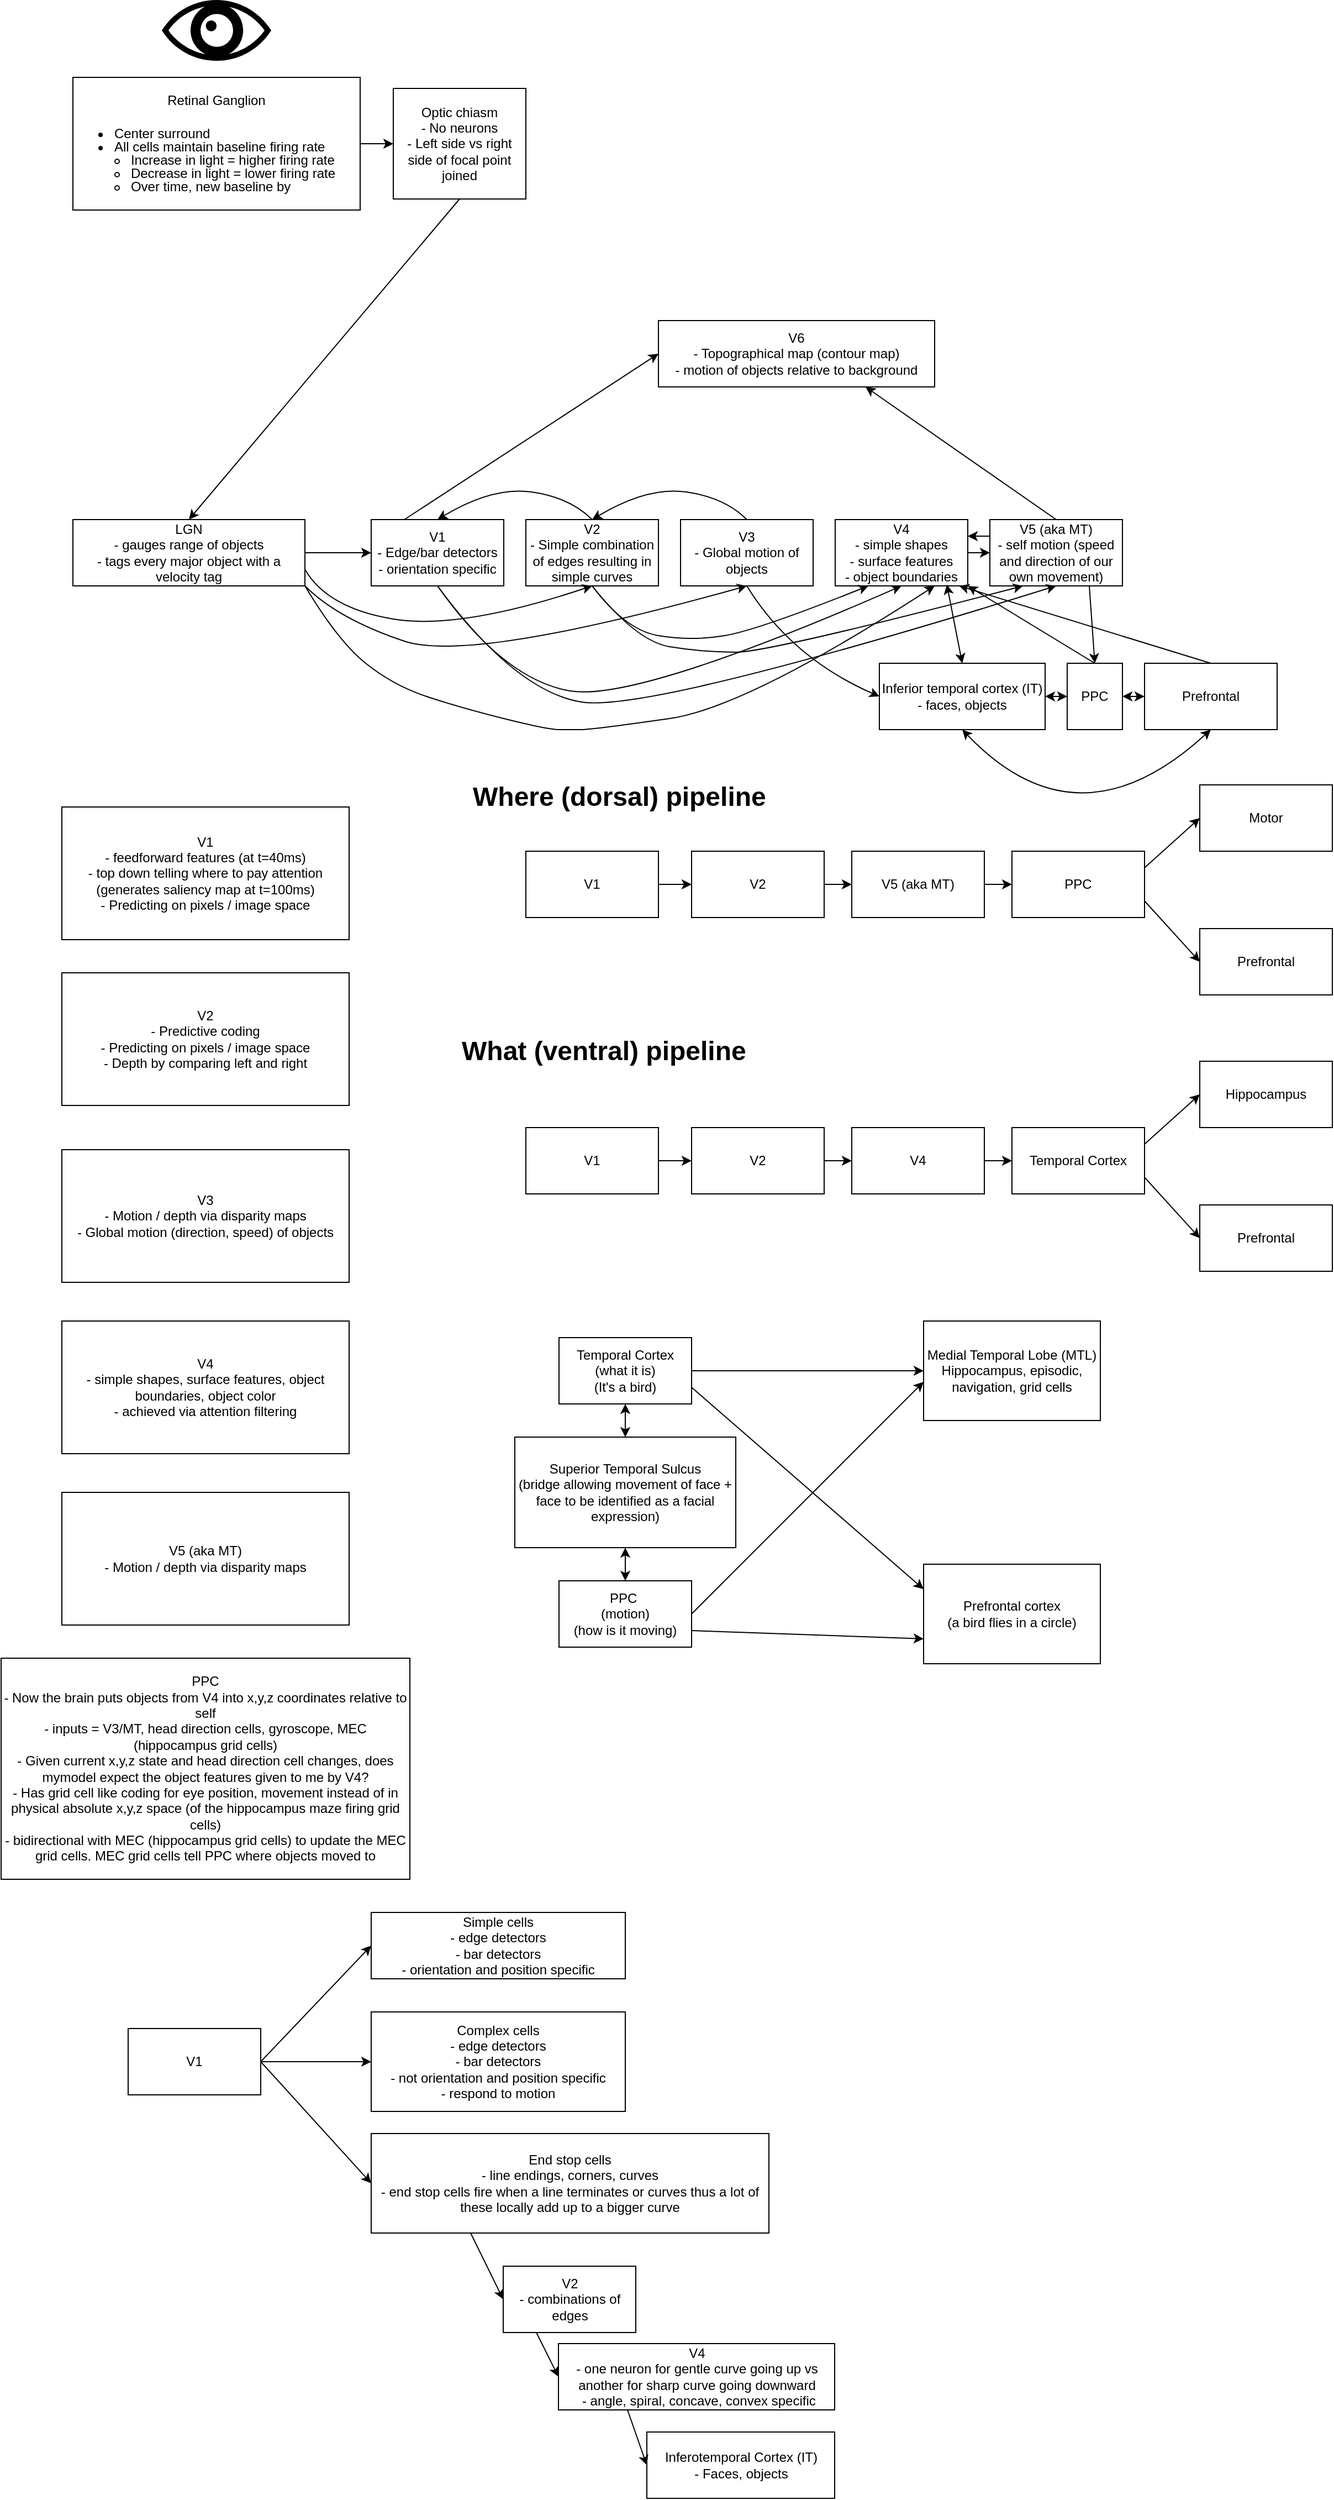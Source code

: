 <mxfile version="26.2.14">
  <diagram name="Page-1" id="L4ATmHOxBW7hnk37qFYO">
    <mxGraphModel dx="1724" dy="1750" grid="1" gridSize="10" guides="1" tooltips="1" connect="1" arrows="1" fold="1" page="0" pageScale="1" pageWidth="850" pageHeight="1100" math="0" shadow="0">
      <root>
        <mxCell id="0" />
        <mxCell id="1" parent="0" />
        <mxCell id="7BeZ9nyPgXJLnocpsz5R-1" value="" style="shape=mxgraph.signs.healthcare.eye;html=1;pointerEvents=1;fillColor=#000000;strokeColor=none;verticalLabelPosition=bottom;verticalAlign=top;align=center;" parent="1" vertex="1">
          <mxGeometry x="-249.5" y="-250" width="99" height="55" as="geometry" />
        </mxCell>
        <mxCell id="7BeZ9nyPgXJLnocpsz5R-4" value="Retinal Ganglion&lt;div&gt;&lt;br&gt;&lt;/div&gt;&lt;div&gt;&lt;ul style=&quot;text-align: left; padding-left: 15px; margin-top: 2px; margin-bottom: 2px;&quot;&gt;&lt;li style=&quot;line-height: 12px;&quot;&gt;Center surround&lt;/li&gt;&lt;li style=&quot;line-height: 12px;&quot;&gt;All cells maintain baseline firing rate&lt;/li&gt;&lt;ul style=&quot;padding-left: 15px;&quot;&gt;&lt;li style=&quot;line-height: 12px;&quot;&gt;Increase in light = higher firing rate&lt;/li&gt;&lt;li style=&quot;line-height: 12px;&quot;&gt;Decrease in light = lower firing rate&lt;/li&gt;&lt;li style=&quot;line-height: 12px;&quot;&gt;Over time, new baseline by&amp;nbsp;&amp;nbsp;&lt;/li&gt;&lt;/ul&gt;&lt;/ul&gt;&lt;/div&gt;" style="rounded=0;whiteSpace=wrap;html=1;" parent="1" vertex="1">
          <mxGeometry x="-330" y="-180" width="260" height="120" as="geometry" />
        </mxCell>
        <mxCell id="7BeZ9nyPgXJLnocpsz5R-5" value="V1" style="rounded=0;whiteSpace=wrap;html=1;" parent="1" vertex="1">
          <mxGeometry x="80" y="520" width="120" height="60" as="geometry" />
        </mxCell>
        <mxCell id="7BeZ9nyPgXJLnocpsz5R-6" value="V2" style="rounded=0;whiteSpace=wrap;html=1;" parent="1" vertex="1">
          <mxGeometry x="230" y="520" width="120" height="60" as="geometry" />
        </mxCell>
        <mxCell id="7BeZ9nyPgXJLnocpsz5R-7" value="" style="endArrow=classic;html=1;rounded=0;exitX=1;exitY=0.5;exitDx=0;exitDy=0;entryX=0;entryY=0.5;entryDx=0;entryDy=0;" parent="1" source="7BeZ9nyPgXJLnocpsz5R-5" target="7BeZ9nyPgXJLnocpsz5R-6" edge="1">
          <mxGeometry width="50" height="50" relative="1" as="geometry">
            <mxPoint x="400" y="500" as="sourcePoint" />
            <mxPoint x="450" y="450" as="targetPoint" />
          </mxGeometry>
        </mxCell>
        <mxCell id="7BeZ9nyPgXJLnocpsz5R-8" value="" style="endArrow=classic;html=1;rounded=0;exitX=1;exitY=0.5;exitDx=0;exitDy=0;entryX=0;entryY=0.5;entryDx=0;entryDy=0;" parent="1" source="7BeZ9nyPgXJLnocpsz5R-6" target="7BeZ9nyPgXJLnocpsz5R-9" edge="1">
          <mxGeometry width="50" height="50" relative="1" as="geometry">
            <mxPoint x="210" y="560" as="sourcePoint" />
            <mxPoint x="240" y="560" as="targetPoint" />
          </mxGeometry>
        </mxCell>
        <mxCell id="7BeZ9nyPgXJLnocpsz5R-9" value="V5 (aka MT)" style="rounded=0;whiteSpace=wrap;html=1;" parent="1" vertex="1">
          <mxGeometry x="375" y="520" width="120" height="60" as="geometry" />
        </mxCell>
        <mxCell id="7BeZ9nyPgXJLnocpsz5R-10" value="PPC" style="rounded=0;whiteSpace=wrap;html=1;" parent="1" vertex="1">
          <mxGeometry x="520" y="520" width="120" height="60" as="geometry" />
        </mxCell>
        <mxCell id="7BeZ9nyPgXJLnocpsz5R-11" value="" style="endArrow=classic;html=1;rounded=0;exitX=1;exitY=0.5;exitDx=0;exitDy=0;entryX=0;entryY=0.5;entryDx=0;entryDy=0;" parent="1" source="7BeZ9nyPgXJLnocpsz5R-9" target="7BeZ9nyPgXJLnocpsz5R-10" edge="1">
          <mxGeometry width="50" height="50" relative="1" as="geometry">
            <mxPoint x="360" y="560" as="sourcePoint" />
            <mxPoint x="385" y="560" as="targetPoint" />
          </mxGeometry>
        </mxCell>
        <mxCell id="7BeZ9nyPgXJLnocpsz5R-12" value="Motor" style="rounded=0;whiteSpace=wrap;html=1;" parent="1" vertex="1">
          <mxGeometry x="690" y="460" width="120" height="60" as="geometry" />
        </mxCell>
        <mxCell id="7BeZ9nyPgXJLnocpsz5R-13" value="Prefrontal" style="rounded=0;whiteSpace=wrap;html=1;" parent="1" vertex="1">
          <mxGeometry x="690" y="590" width="120" height="60" as="geometry" />
        </mxCell>
        <mxCell id="7BeZ9nyPgXJLnocpsz5R-14" value="" style="endArrow=classic;html=1;rounded=0;exitX=1;exitY=0.25;exitDx=0;exitDy=0;entryX=0;entryY=0.5;entryDx=0;entryDy=0;" parent="1" source="7BeZ9nyPgXJLnocpsz5R-10" target="7BeZ9nyPgXJLnocpsz5R-12" edge="1">
          <mxGeometry width="50" height="50" relative="1" as="geometry">
            <mxPoint x="600" y="710" as="sourcePoint" />
            <mxPoint x="650" y="660" as="targetPoint" />
          </mxGeometry>
        </mxCell>
        <mxCell id="7BeZ9nyPgXJLnocpsz5R-15" value="" style="endArrow=classic;html=1;rounded=0;exitX=1;exitY=0.75;exitDx=0;exitDy=0;entryX=0;entryY=0.5;entryDx=0;entryDy=0;" parent="1" source="7BeZ9nyPgXJLnocpsz5R-10" target="7BeZ9nyPgXJLnocpsz5R-13" edge="1">
          <mxGeometry width="50" height="50" relative="1" as="geometry">
            <mxPoint x="600" y="710" as="sourcePoint" />
            <mxPoint x="650" y="660" as="targetPoint" />
          </mxGeometry>
        </mxCell>
        <mxCell id="7BeZ9nyPgXJLnocpsz5R-16" value="&lt;h1 style=&quot;margin-top: 0px;&quot;&gt;Where (dorsal) pipeline&lt;/h1&gt;" style="text;html=1;whiteSpace=wrap;overflow=hidden;rounded=0;" parent="1" vertex="1">
          <mxGeometry x="30" y="450" width="290" height="50" as="geometry" />
        </mxCell>
        <mxCell id="7BeZ9nyPgXJLnocpsz5R-17" value="&lt;h1 style=&quot;margin-top: 0px;&quot;&gt;What (ventral) pipeline&lt;/h1&gt;" style="text;html=1;whiteSpace=wrap;overflow=hidden;rounded=0;" parent="1" vertex="1">
          <mxGeometry x="20" y="680" width="290" height="50" as="geometry" />
        </mxCell>
        <mxCell id="7BeZ9nyPgXJLnocpsz5R-18" value="V1" style="rounded=0;whiteSpace=wrap;html=1;" parent="1" vertex="1">
          <mxGeometry x="80" y="770" width="120" height="60" as="geometry" />
        </mxCell>
        <mxCell id="7BeZ9nyPgXJLnocpsz5R-19" value="V2" style="rounded=0;whiteSpace=wrap;html=1;" parent="1" vertex="1">
          <mxGeometry x="230" y="770" width="120" height="60" as="geometry" />
        </mxCell>
        <mxCell id="7BeZ9nyPgXJLnocpsz5R-20" value="" style="endArrow=classic;html=1;rounded=0;exitX=1;exitY=0.5;exitDx=0;exitDy=0;entryX=0;entryY=0.5;entryDx=0;entryDy=0;" parent="1" source="7BeZ9nyPgXJLnocpsz5R-18" target="7BeZ9nyPgXJLnocpsz5R-19" edge="1">
          <mxGeometry width="50" height="50" relative="1" as="geometry">
            <mxPoint x="400" y="750" as="sourcePoint" />
            <mxPoint x="450" y="700" as="targetPoint" />
          </mxGeometry>
        </mxCell>
        <mxCell id="7BeZ9nyPgXJLnocpsz5R-31" value="V4" style="rounded=0;whiteSpace=wrap;html=1;" parent="1" vertex="1">
          <mxGeometry x="375" y="770" width="120" height="60" as="geometry" />
        </mxCell>
        <mxCell id="7BeZ9nyPgXJLnocpsz5R-32" value="Temporal Cortex" style="rounded=0;whiteSpace=wrap;html=1;" parent="1" vertex="1">
          <mxGeometry x="520" y="770" width="120" height="60" as="geometry" />
        </mxCell>
        <mxCell id="7BeZ9nyPgXJLnocpsz5R-33" value="" style="endArrow=classic;html=1;rounded=0;exitX=1;exitY=0.5;exitDx=0;exitDy=0;entryX=0;entryY=0.5;entryDx=0;entryDy=0;" parent="1" source="7BeZ9nyPgXJLnocpsz5R-31" target="7BeZ9nyPgXJLnocpsz5R-32" edge="1">
          <mxGeometry width="50" height="50" relative="1" as="geometry">
            <mxPoint x="360" y="810" as="sourcePoint" />
            <mxPoint x="385" y="810" as="targetPoint" />
          </mxGeometry>
        </mxCell>
        <mxCell id="7BeZ9nyPgXJLnocpsz5R-34" value="Hippocampus" style="rounded=0;whiteSpace=wrap;html=1;" parent="1" vertex="1">
          <mxGeometry x="690" y="710" width="120" height="60" as="geometry" />
        </mxCell>
        <mxCell id="7BeZ9nyPgXJLnocpsz5R-35" value="Prefrontal" style="rounded=0;whiteSpace=wrap;html=1;" parent="1" vertex="1">
          <mxGeometry x="690" y="840" width="120" height="60" as="geometry" />
        </mxCell>
        <mxCell id="7BeZ9nyPgXJLnocpsz5R-36" value="" style="endArrow=classic;html=1;rounded=0;exitX=1;exitY=0.25;exitDx=0;exitDy=0;entryX=0;entryY=0.5;entryDx=0;entryDy=0;" parent="1" source="7BeZ9nyPgXJLnocpsz5R-32" target="7BeZ9nyPgXJLnocpsz5R-34" edge="1">
          <mxGeometry width="50" height="50" relative="1" as="geometry">
            <mxPoint x="600" y="960" as="sourcePoint" />
            <mxPoint x="650" y="910" as="targetPoint" />
          </mxGeometry>
        </mxCell>
        <mxCell id="7BeZ9nyPgXJLnocpsz5R-37" value="" style="endArrow=classic;html=1;rounded=0;exitX=1;exitY=0.75;exitDx=0;exitDy=0;entryX=0;entryY=0.5;entryDx=0;entryDy=0;" parent="1" source="7BeZ9nyPgXJLnocpsz5R-32" target="7BeZ9nyPgXJLnocpsz5R-35" edge="1">
          <mxGeometry width="50" height="50" relative="1" as="geometry">
            <mxPoint x="600" y="960" as="sourcePoint" />
            <mxPoint x="650" y="910" as="targetPoint" />
          </mxGeometry>
        </mxCell>
        <mxCell id="7BeZ9nyPgXJLnocpsz5R-38" value="" style="endArrow=classic;html=1;rounded=0;exitX=1;exitY=0.5;exitDx=0;exitDy=0;entryX=0;entryY=0.5;entryDx=0;entryDy=0;" parent="1" source="7BeZ9nyPgXJLnocpsz5R-19" target="7BeZ9nyPgXJLnocpsz5R-31" edge="1">
          <mxGeometry width="50" height="50" relative="1" as="geometry">
            <mxPoint x="360" y="560" as="sourcePoint" />
            <mxPoint x="370" y="800" as="targetPoint" />
          </mxGeometry>
        </mxCell>
        <mxCell id="7BeZ9nyPgXJLnocpsz5R-39" value="Temporal Cortex&lt;div&gt;(what it is)&lt;br&gt;&lt;div&gt;(It&#39;s a bird)&lt;/div&gt;&lt;/div&gt;" style="rounded=0;whiteSpace=wrap;html=1;" parent="1" vertex="1">
          <mxGeometry x="110" y="960" width="120" height="60" as="geometry" />
        </mxCell>
        <mxCell id="7BeZ9nyPgXJLnocpsz5R-40" value="Superior Temporal Sulcus&lt;div&gt;(bridge allowing movement of face + face to be identified as a facial expression)&lt;/div&gt;" style="rounded=0;whiteSpace=wrap;html=1;" parent="1" vertex="1">
          <mxGeometry x="70" y="1050" width="200" height="100" as="geometry" />
        </mxCell>
        <mxCell id="7BeZ9nyPgXJLnocpsz5R-41" value="PPC&amp;nbsp;&lt;div&gt;(motion)&lt;/div&gt;&lt;div&gt;(how is it moving)&lt;/div&gt;" style="rounded=0;whiteSpace=wrap;html=1;" parent="1" vertex="1">
          <mxGeometry x="110" y="1180" width="120" height="60" as="geometry" />
        </mxCell>
        <mxCell id="7BeZ9nyPgXJLnocpsz5R-42" value="" style="endArrow=classic;startArrow=classic;html=1;rounded=0;exitX=0.5;exitY=0;exitDx=0;exitDy=0;entryX=0.5;entryY=1;entryDx=0;entryDy=0;" parent="1" source="7BeZ9nyPgXJLnocpsz5R-41" target="7BeZ9nyPgXJLnocpsz5R-40" edge="1">
          <mxGeometry width="50" height="50" relative="1" as="geometry">
            <mxPoint x="600" y="950" as="sourcePoint" />
            <mxPoint x="650" y="900" as="targetPoint" />
          </mxGeometry>
        </mxCell>
        <mxCell id="7BeZ9nyPgXJLnocpsz5R-43" value="" style="endArrow=classic;startArrow=classic;html=1;rounded=0;exitX=0.5;exitY=0;exitDx=0;exitDy=0;entryX=0.5;entryY=1;entryDx=0;entryDy=0;" parent="1" source="7BeZ9nyPgXJLnocpsz5R-40" target="7BeZ9nyPgXJLnocpsz5R-39" edge="1">
          <mxGeometry width="50" height="50" relative="1" as="geometry">
            <mxPoint x="600" y="950" as="sourcePoint" />
            <mxPoint x="650" y="900" as="targetPoint" />
          </mxGeometry>
        </mxCell>
        <mxCell id="7BeZ9nyPgXJLnocpsz5R-44" value="Medial Temporal Lobe (MTL)&lt;div&gt;Hippocampus, episodic, navigation, grid cells&lt;/div&gt;" style="rounded=0;whiteSpace=wrap;html=1;" parent="1" vertex="1">
          <mxGeometry x="440" y="945" width="160" height="90" as="geometry" />
        </mxCell>
        <mxCell id="7BeZ9nyPgXJLnocpsz5R-45" value="" style="endArrow=classic;html=1;rounded=0;exitX=1;exitY=0.5;exitDx=0;exitDy=0;entryX=0;entryY=0.5;entryDx=0;entryDy=0;" parent="1" source="7BeZ9nyPgXJLnocpsz5R-39" target="7BeZ9nyPgXJLnocpsz5R-44" edge="1">
          <mxGeometry width="50" height="50" relative="1" as="geometry">
            <mxPoint x="600" y="950" as="sourcePoint" />
            <mxPoint x="650" y="900" as="targetPoint" />
          </mxGeometry>
        </mxCell>
        <mxCell id="7BeZ9nyPgXJLnocpsz5R-47" value="Prefrontal cortex&lt;div&gt;(a bird flies in a circle)&lt;/div&gt;" style="rounded=0;whiteSpace=wrap;html=1;" parent="1" vertex="1">
          <mxGeometry x="440" y="1165" width="160" height="90" as="geometry" />
        </mxCell>
        <mxCell id="7BeZ9nyPgXJLnocpsz5R-48" value="" style="endArrow=classic;html=1;rounded=0;exitX=1;exitY=0.75;exitDx=0;exitDy=0;entryX=0;entryY=0.25;entryDx=0;entryDy=0;" parent="1" source="7BeZ9nyPgXJLnocpsz5R-39" target="7BeZ9nyPgXJLnocpsz5R-47" edge="1">
          <mxGeometry width="50" height="50" relative="1" as="geometry">
            <mxPoint x="600" y="950" as="sourcePoint" />
            <mxPoint x="650" y="900" as="targetPoint" />
          </mxGeometry>
        </mxCell>
        <mxCell id="7BeZ9nyPgXJLnocpsz5R-49" value="" style="endArrow=classic;html=1;rounded=0;exitX=1;exitY=0.75;exitDx=0;exitDy=0;entryX=0;entryY=0.75;entryDx=0;entryDy=0;" parent="1" source="7BeZ9nyPgXJLnocpsz5R-41" target="7BeZ9nyPgXJLnocpsz5R-47" edge="1">
          <mxGeometry width="50" height="50" relative="1" as="geometry">
            <mxPoint x="600" y="950" as="sourcePoint" />
            <mxPoint x="650" y="900" as="targetPoint" />
          </mxGeometry>
        </mxCell>
        <mxCell id="7BeZ9nyPgXJLnocpsz5R-50" value="" style="endArrow=classic;html=1;rounded=0;exitX=1;exitY=0.5;exitDx=0;exitDy=0;entryX=0;entryY=0.611;entryDx=0;entryDy=0;entryPerimeter=0;" parent="1" source="7BeZ9nyPgXJLnocpsz5R-41" target="7BeZ9nyPgXJLnocpsz5R-44" edge="1">
          <mxGeometry width="50" height="50" relative="1" as="geometry">
            <mxPoint x="600" y="950" as="sourcePoint" />
            <mxPoint x="650" y="900" as="targetPoint" />
          </mxGeometry>
        </mxCell>
        <mxCell id="7BeZ9nyPgXJLnocpsz5R-51" value="V1&lt;div&gt;- feedforward features (at t=40ms)&lt;/div&gt;&lt;div&gt;- top down telling where to pay attention (generates saliency map at t=100ms)&lt;/div&gt;&lt;div&gt;- Predicting on pixels / image space&lt;/div&gt;" style="rounded=0;whiteSpace=wrap;html=1;" parent="1" vertex="1">
          <mxGeometry x="-340" y="480" width="260" height="120" as="geometry" />
        </mxCell>
        <mxCell id="7BeZ9nyPgXJLnocpsz5R-52" value="V2&lt;div&gt;- Predictive coding&lt;/div&gt;&lt;div&gt;- Predicting on pixels / image space&lt;/div&gt;&lt;div&gt;- Depth by comparing left and right&lt;/div&gt;" style="rounded=0;whiteSpace=wrap;html=1;" parent="1" vertex="1">
          <mxGeometry x="-340" y="630" width="260" height="120" as="geometry" />
        </mxCell>
        <mxCell id="7BeZ9nyPgXJLnocpsz5R-53" value="V3&lt;div&gt;- Motion / depth via disparity maps&lt;/div&gt;&lt;div&gt;- Global motion (direction, speed) of objects&lt;/div&gt;" style="rounded=0;whiteSpace=wrap;html=1;" parent="1" vertex="1">
          <mxGeometry x="-340" y="790" width="260" height="120" as="geometry" />
        </mxCell>
        <mxCell id="7BeZ9nyPgXJLnocpsz5R-54" value="V5 (aka MT)&lt;br&gt;&lt;div&gt;- Motion / depth via disparity maps&lt;/div&gt;" style="rounded=0;whiteSpace=wrap;html=1;" parent="1" vertex="1">
          <mxGeometry x="-340" y="1100" width="260" height="120" as="geometry" />
        </mxCell>
        <mxCell id="7BeZ9nyPgXJLnocpsz5R-55" value="V4&lt;div&gt;- simple shapes, surface features, object boundaries, object color&lt;/div&gt;&lt;div&gt;- achieved via attention filtering&lt;/div&gt;" style="rounded=0;whiteSpace=wrap;html=1;" parent="1" vertex="1">
          <mxGeometry x="-340" y="945" width="260" height="120" as="geometry" />
        </mxCell>
        <mxCell id="7BeZ9nyPgXJLnocpsz5R-56" value="PPC&lt;div&gt;- Now the brain puts objects from V4 into x,y,z coordinates relative to self&lt;/div&gt;&lt;div&gt;- inputs = V3/MT, head direction cells, gyroscope, MEC (hippocampus grid cells)&lt;/div&gt;&lt;div&gt;- Given current x,y,z state and head direction cell changes, does mymodel expect the object features given to me by V4?&lt;/div&gt;&lt;div&gt;- Has grid cell like coding for eye position, movement instead of in physical absolute x,y,z space (of the hippocampus maze firing grid cells)&lt;/div&gt;&lt;div&gt;- bidirectional with MEC (hippocampus grid cells) to update the MEC grid cells. MEC grid cells tell PPC where objects moved to&lt;/div&gt;" style="rounded=0;whiteSpace=wrap;html=1;" parent="1" vertex="1">
          <mxGeometry x="-395" y="1250" width="370" height="200" as="geometry" />
        </mxCell>
        <mxCell id="R5JsLaLzXKioPXl-SvFv-1" value="V1" style="rounded=0;whiteSpace=wrap;html=1;" vertex="1" parent="1">
          <mxGeometry x="-280" y="1585" width="120" height="60" as="geometry" />
        </mxCell>
        <mxCell id="R5JsLaLzXKioPXl-SvFv-2" value="Simple cells&lt;div&gt;- edge detectors&lt;/div&gt;&lt;div&gt;- bar detectors&lt;/div&gt;&lt;div&gt;- orientation and position specific&lt;/div&gt;" style="rounded=0;whiteSpace=wrap;html=1;" vertex="1" parent="1">
          <mxGeometry x="-60" y="1480" width="230" height="60" as="geometry" />
        </mxCell>
        <mxCell id="R5JsLaLzXKioPXl-SvFv-3" value="Complex cells&lt;div&gt;- edge detectors&lt;/div&gt;&lt;div&gt;- bar detectors&lt;/div&gt;&lt;div&gt;- not orientation and position specific&lt;/div&gt;&lt;div&gt;- respond to motion&lt;/div&gt;" style="rounded=0;whiteSpace=wrap;html=1;" vertex="1" parent="1">
          <mxGeometry x="-60" y="1570" width="230" height="90" as="geometry" />
        </mxCell>
        <mxCell id="R5JsLaLzXKioPXl-SvFv-4" value="End stop cells&lt;div&gt;- line endings, corners, curves&lt;/div&gt;&lt;div&gt;- end stop cells fire when a line terminates or curves thus a lot of these locally add up to a bigger curve&lt;/div&gt;" style="rounded=0;whiteSpace=wrap;html=1;" vertex="1" parent="1">
          <mxGeometry x="-60" y="1680" width="360" height="90" as="geometry" />
        </mxCell>
        <mxCell id="R5JsLaLzXKioPXl-SvFv-5" value="" style="endArrow=classic;html=1;rounded=0;exitX=1;exitY=0.5;exitDx=0;exitDy=0;entryX=0;entryY=0.5;entryDx=0;entryDy=0;" edge="1" parent="1" source="R5JsLaLzXKioPXl-SvFv-1" target="R5JsLaLzXKioPXl-SvFv-2">
          <mxGeometry width="50" height="50" relative="1" as="geometry">
            <mxPoint x="-10" y="1620" as="sourcePoint" />
            <mxPoint x="40" y="1570" as="targetPoint" />
          </mxGeometry>
        </mxCell>
        <mxCell id="R5JsLaLzXKioPXl-SvFv-6" value="" style="endArrow=classic;html=1;rounded=0;exitX=1;exitY=0.5;exitDx=0;exitDy=0;entryX=0;entryY=0.5;entryDx=0;entryDy=0;" edge="1" parent="1" source="R5JsLaLzXKioPXl-SvFv-1" target="R5JsLaLzXKioPXl-SvFv-3">
          <mxGeometry width="50" height="50" relative="1" as="geometry">
            <mxPoint x="-10" y="1620" as="sourcePoint" />
            <mxPoint x="40" y="1570" as="targetPoint" />
          </mxGeometry>
        </mxCell>
        <mxCell id="R5JsLaLzXKioPXl-SvFv-7" value="" style="endArrow=classic;html=1;rounded=0;exitX=1;exitY=0.5;exitDx=0;exitDy=0;entryX=0;entryY=0.5;entryDx=0;entryDy=0;" edge="1" parent="1" source="R5JsLaLzXKioPXl-SvFv-1" target="R5JsLaLzXKioPXl-SvFv-4">
          <mxGeometry width="50" height="50" relative="1" as="geometry">
            <mxPoint x="-10" y="1620" as="sourcePoint" />
            <mxPoint x="40" y="1570" as="targetPoint" />
          </mxGeometry>
        </mxCell>
        <mxCell id="R5JsLaLzXKioPXl-SvFv-8" value="V4&lt;div&gt;- one neuron for gentle curve going up vs another for sharp curve going downward&lt;/div&gt;&lt;div&gt;&amp;nbsp;- angle, spiral, concave, convex specific&lt;/div&gt;" style="rounded=0;whiteSpace=wrap;html=1;" vertex="1" parent="1">
          <mxGeometry x="109.5" y="1870" width="250" height="60" as="geometry" />
        </mxCell>
        <mxCell id="R5JsLaLzXKioPXl-SvFv-9" value="" style="endArrow=classic;html=1;rounded=0;exitX=0.25;exitY=1;exitDx=0;exitDy=0;entryX=0;entryY=0.5;entryDx=0;entryDy=0;" edge="1" parent="1" source="R5JsLaLzXKioPXl-SvFv-4" target="R5JsLaLzXKioPXl-SvFv-10">
          <mxGeometry width="50" height="50" relative="1" as="geometry">
            <mxPoint x="330" y="1790" as="sourcePoint" />
            <mxPoint x="380" y="1740" as="targetPoint" />
          </mxGeometry>
        </mxCell>
        <mxCell id="R5JsLaLzXKioPXl-SvFv-10" value="V2&lt;div&gt;- combinations of edges&lt;/div&gt;" style="rounded=0;whiteSpace=wrap;html=1;" vertex="1" parent="1">
          <mxGeometry x="59.5" y="1800" width="120" height="60" as="geometry" />
        </mxCell>
        <mxCell id="R5JsLaLzXKioPXl-SvFv-12" value="" style="endArrow=classic;html=1;rounded=0;exitX=0.25;exitY=1;exitDx=0;exitDy=0;entryX=0;entryY=0.5;entryDx=0;entryDy=0;" edge="1" parent="1" source="R5JsLaLzXKioPXl-SvFv-10" target="R5JsLaLzXKioPXl-SvFv-8">
          <mxGeometry width="50" height="50" relative="1" as="geometry">
            <mxPoint x="189.5" y="1700" as="sourcePoint" />
            <mxPoint x="239.5" y="1650" as="targetPoint" />
          </mxGeometry>
        </mxCell>
        <mxCell id="R5JsLaLzXKioPXl-SvFv-13" value="Inferotemporal Cortex (IT)&lt;div&gt;- Faces, objects&lt;/div&gt;" style="rounded=0;whiteSpace=wrap;html=1;" vertex="1" parent="1">
          <mxGeometry x="189.5" y="1950" width="170" height="60" as="geometry" />
        </mxCell>
        <mxCell id="R5JsLaLzXKioPXl-SvFv-14" value="" style="endArrow=classic;html=1;rounded=0;exitX=0.25;exitY=1;exitDx=0;exitDy=0;entryX=0;entryY=0.5;entryDx=0;entryDy=0;" edge="1" parent="1" source="R5JsLaLzXKioPXl-SvFv-8" target="R5JsLaLzXKioPXl-SvFv-13">
          <mxGeometry width="50" height="50" relative="1" as="geometry">
            <mxPoint x="269.5" y="1810" as="sourcePoint" />
            <mxPoint x="319.5" y="1760" as="targetPoint" />
          </mxGeometry>
        </mxCell>
        <mxCell id="R5JsLaLzXKioPXl-SvFv-15" value="LGN&lt;div&gt;- gauges range of objects&lt;/div&gt;&lt;div&gt;- tags every major object with a velocity tag&lt;/div&gt;" style="rounded=0;whiteSpace=wrap;html=1;" vertex="1" parent="1">
          <mxGeometry x="-330" y="220" width="210" height="60" as="geometry" />
        </mxCell>
        <mxCell id="R5JsLaLzXKioPXl-SvFv-16" value="V1&lt;div&gt;- Edge/bar detectors&lt;/div&gt;&lt;div&gt;- orientation specific&lt;/div&gt;" style="rounded=0;whiteSpace=wrap;html=1;" vertex="1" parent="1">
          <mxGeometry x="-60" y="220" width="120" height="60" as="geometry" />
        </mxCell>
        <mxCell id="R5JsLaLzXKioPXl-SvFv-17" value="" style="endArrow=classic;html=1;rounded=0;exitX=1;exitY=0.5;exitDx=0;exitDy=0;entryX=0;entryY=0.5;entryDx=0;entryDy=0;" edge="1" parent="1" source="R5JsLaLzXKioPXl-SvFv-15" target="R5JsLaLzXKioPXl-SvFv-16">
          <mxGeometry width="50" height="50" relative="1" as="geometry">
            <mxPoint x="-130" y="360" as="sourcePoint" />
            <mxPoint x="-80" y="310" as="targetPoint" />
          </mxGeometry>
        </mxCell>
        <mxCell id="R5JsLaLzXKioPXl-SvFv-18" value="V3&lt;div&gt;- Global motion of objects&lt;/div&gt;" style="rounded=0;whiteSpace=wrap;html=1;" vertex="1" parent="1">
          <mxGeometry x="220" y="220" width="120" height="60" as="geometry" />
        </mxCell>
        <mxCell id="R5JsLaLzXKioPXl-SvFv-19" value="V2&lt;div&gt;- Simple combination of edges resulting in simple curves&lt;/div&gt;" style="rounded=0;whiteSpace=wrap;html=1;" vertex="1" parent="1">
          <mxGeometry x="80" y="220" width="120" height="60" as="geometry" />
        </mxCell>
        <mxCell id="R5JsLaLzXKioPXl-SvFv-20" value="" style="curved=1;endArrow=classic;html=1;rounded=0;exitX=1;exitY=0.75;exitDx=0;exitDy=0;entryX=0.5;entryY=1;entryDx=0;entryDy=0;" edge="1" parent="1" source="R5JsLaLzXKioPXl-SvFv-15" target="R5JsLaLzXKioPXl-SvFv-19">
          <mxGeometry width="50" height="50" relative="1" as="geometry">
            <mxPoint x="-130" y="360" as="sourcePoint" />
            <mxPoint x="140" y="320" as="targetPoint" />
            <Array as="points">
              <mxPoint x="-100" y="300" />
              <mxPoint x="20" y="320" />
            </Array>
          </mxGeometry>
        </mxCell>
        <mxCell id="R5JsLaLzXKioPXl-SvFv-21" value="" style="curved=1;endArrow=classic;html=1;rounded=0;exitX=1;exitY=1;exitDx=0;exitDy=0;entryX=0.5;entryY=1;entryDx=0;entryDy=0;" edge="1" parent="1" source="R5JsLaLzXKioPXl-SvFv-15" target="R5JsLaLzXKioPXl-SvFv-18">
          <mxGeometry width="50" height="50" relative="1" as="geometry">
            <mxPoint x="-110" y="275" as="sourcePoint" />
            <mxPoint x="150" y="290" as="targetPoint" />
            <Array as="points">
              <mxPoint x="-90" y="310" />
              <mxPoint x="30" y="350" />
            </Array>
          </mxGeometry>
        </mxCell>
        <mxCell id="R5JsLaLzXKioPXl-SvFv-22" value="Optic chiasm&lt;div&gt;- No neurons&lt;/div&gt;&lt;div&gt;- Left side vs right side of focal point joined&lt;/div&gt;" style="rounded=0;whiteSpace=wrap;html=1;" vertex="1" parent="1">
          <mxGeometry x="-40" y="-170" width="120" height="100" as="geometry" />
        </mxCell>
        <mxCell id="R5JsLaLzXKioPXl-SvFv-23" value="" style="endArrow=classic;html=1;rounded=0;exitX=1;exitY=0.5;exitDx=0;exitDy=0;entryX=0;entryY=0.5;entryDx=0;entryDy=0;" edge="1" parent="1" source="7BeZ9nyPgXJLnocpsz5R-4" target="R5JsLaLzXKioPXl-SvFv-22">
          <mxGeometry width="50" height="50" relative="1" as="geometry">
            <mxPoint x="40" y="-120" as="sourcePoint" />
            <mxPoint x="90" y="-170" as="targetPoint" />
          </mxGeometry>
        </mxCell>
        <mxCell id="R5JsLaLzXKioPXl-SvFv-24" value="" style="endArrow=classic;html=1;rounded=0;exitX=0.5;exitY=1;exitDx=0;exitDy=0;entryX=0.5;entryY=0;entryDx=0;entryDy=0;" edge="1" parent="1" source="R5JsLaLzXKioPXl-SvFv-22" target="R5JsLaLzXKioPXl-SvFv-15">
          <mxGeometry width="50" height="50" relative="1" as="geometry">
            <mxPoint x="40" y="230" as="sourcePoint" />
            <mxPoint x="90" y="180" as="targetPoint" />
          </mxGeometry>
        </mxCell>
        <mxCell id="R5JsLaLzXKioPXl-SvFv-25" value="" style="curved=1;endArrow=classic;html=1;rounded=0;exitX=0.5;exitY=0;exitDx=0;exitDy=0;entryX=0.5;entryY=0;entryDx=0;entryDy=0;" edge="1" parent="1" source="R5JsLaLzXKioPXl-SvFv-19" target="R5JsLaLzXKioPXl-SvFv-16">
          <mxGeometry width="50" height="50" relative="1" as="geometry">
            <mxPoint y="130" as="sourcePoint" />
            <mxPoint x="260" y="145" as="targetPoint" />
            <Array as="points">
              <mxPoint x="120" y="200" />
              <mxPoint x="50" y="190" />
            </Array>
          </mxGeometry>
        </mxCell>
        <mxCell id="R5JsLaLzXKioPXl-SvFv-26" value="" style="curved=1;endArrow=classic;html=1;rounded=0;exitX=0.5;exitY=0;exitDx=0;exitDy=0;entryX=0.5;entryY=0;entryDx=0;entryDy=0;" edge="1" parent="1" source="R5JsLaLzXKioPXl-SvFv-18" target="R5JsLaLzXKioPXl-SvFv-19">
          <mxGeometry width="50" height="50" relative="1" as="geometry">
            <mxPoint x="280" y="220" as="sourcePoint" />
            <mxPoint x="140" y="220" as="targetPoint" />
            <Array as="points">
              <mxPoint x="260" y="200" />
              <mxPoint x="190" y="190" />
            </Array>
          </mxGeometry>
        </mxCell>
        <mxCell id="R5JsLaLzXKioPXl-SvFv-27" value="V4&lt;div&gt;- simple shapes&lt;/div&gt;&lt;div&gt;- surface features&lt;/div&gt;&lt;div&gt;- object boundaries&lt;/div&gt;" style="rounded=0;whiteSpace=wrap;html=1;" vertex="1" parent="1">
          <mxGeometry x="360" y="220" width="120" height="60" as="geometry" />
        </mxCell>
        <mxCell id="R5JsLaLzXKioPXl-SvFv-28" value="V5 (aka MT)&lt;div&gt;- self motion (speed and direction of our own movement)&lt;/div&gt;" style="rounded=0;whiteSpace=wrap;html=1;" vertex="1" parent="1">
          <mxGeometry x="500" y="220" width="120" height="60" as="geometry" />
        </mxCell>
        <mxCell id="R5JsLaLzXKioPXl-SvFv-29" value="" style="curved=1;endArrow=classic;html=1;rounded=0;entryX=0;entryY=0.5;entryDx=0;entryDy=0;" edge="1" parent="1" target="R5JsLaLzXKioPXl-SvFv-30">
          <mxGeometry width="50" height="50" relative="1" as="geometry">
            <mxPoint x="280" y="280" as="sourcePoint" />
            <mxPoint x="560" y="325" as="targetPoint" />
            <Array as="points">
              <mxPoint x="320" y="345" />
            </Array>
          </mxGeometry>
        </mxCell>
        <mxCell id="R5JsLaLzXKioPXl-SvFv-30" value="Inferior temporal cortex (IT)&lt;div&gt;- faces, objects&lt;/div&gt;" style="rounded=0;whiteSpace=wrap;html=1;" vertex="1" parent="1">
          <mxGeometry x="400" y="350" width="150" height="60" as="geometry" />
        </mxCell>
        <mxCell id="R5JsLaLzXKioPXl-SvFv-31" value="" style="curved=1;endArrow=classic;html=1;rounded=0;exitX=0.5;exitY=1;exitDx=0;exitDy=0;entryX=0.5;entryY=1;entryDx=0;entryDy=0;" edge="1" parent="1" source="R5JsLaLzXKioPXl-SvFv-16" target="R5JsLaLzXKioPXl-SvFv-27">
          <mxGeometry width="50" height="50" relative="1" as="geometry">
            <mxPoint x="40" y="330" as="sourcePoint" />
            <mxPoint x="300" y="345" as="targetPoint" />
            <Array as="points">
              <mxPoint x="60" y="365" />
              <mxPoint x="180" y="385" />
            </Array>
          </mxGeometry>
        </mxCell>
        <mxCell id="R5JsLaLzXKioPXl-SvFv-32" value="" style="curved=1;endArrow=classic;html=1;rounded=0;exitX=0.5;exitY=1;exitDx=0;exitDy=0;entryX=0.25;entryY=1;entryDx=0;entryDy=0;" edge="1" parent="1" source="R5JsLaLzXKioPXl-SvFv-19" target="R5JsLaLzXKioPXl-SvFv-27">
          <mxGeometry width="50" height="50" relative="1" as="geometry">
            <mxPoint x="110" y="300" as="sourcePoint" />
            <mxPoint x="530" y="300" as="targetPoint" />
            <Array as="points">
              <mxPoint x="170" y="320" />
              <mxPoint x="230" y="330" />
              <mxPoint x="290" y="320" />
            </Array>
          </mxGeometry>
        </mxCell>
        <mxCell id="R5JsLaLzXKioPXl-SvFv-33" value="" style="curved=1;endArrow=classic;html=1;rounded=0;exitX=1;exitY=1;exitDx=0;exitDy=0;entryX=0.75;entryY=1;entryDx=0;entryDy=0;" edge="1" parent="1" source="R5JsLaLzXKioPXl-SvFv-15" target="R5JsLaLzXKioPXl-SvFv-27">
          <mxGeometry width="50" height="50" relative="1" as="geometry">
            <mxPoint x="280" y="265" as="sourcePoint" />
            <mxPoint x="810" y="270" as="targetPoint" />
            <Array as="points">
              <mxPoint x="-90" y="330" />
              <mxPoint x="-40" y="370" />
              <mxPoint x="20" y="390" />
              <mxPoint x="100" y="410" />
              <mxPoint x="120" y="410" />
              <mxPoint x="140" y="410" />
              <mxPoint x="280" y="390" />
            </Array>
          </mxGeometry>
        </mxCell>
        <mxCell id="R5JsLaLzXKioPXl-SvFv-34" value="V6&lt;div&gt;- Topographical map (contour map)&lt;/div&gt;&lt;div&gt;- motion of objects relative to background&lt;/div&gt;" style="rounded=0;whiteSpace=wrap;html=1;" vertex="1" parent="1">
          <mxGeometry x="200" y="40" width="250" height="60" as="geometry" />
        </mxCell>
        <mxCell id="R5JsLaLzXKioPXl-SvFv-35" value="" style="endArrow=classic;html=1;rounded=0;exitX=0.5;exitY=0;exitDx=0;exitDy=0;entryX=0.75;entryY=1;entryDx=0;entryDy=0;" edge="1" parent="1" source="R5JsLaLzXKioPXl-SvFv-28" target="R5JsLaLzXKioPXl-SvFv-34">
          <mxGeometry width="50" height="50" relative="1" as="geometry">
            <mxPoint x="220" y="290" as="sourcePoint" />
            <mxPoint x="270" y="240" as="targetPoint" />
          </mxGeometry>
        </mxCell>
        <mxCell id="R5JsLaLzXKioPXl-SvFv-36" value="" style="endArrow=classic;html=1;rounded=0;exitX=0.25;exitY=0;exitDx=0;exitDy=0;entryX=0;entryY=0.5;entryDx=0;entryDy=0;" edge="1" parent="1" source="R5JsLaLzXKioPXl-SvFv-16" target="R5JsLaLzXKioPXl-SvFv-34">
          <mxGeometry width="50" height="50" relative="1" as="geometry">
            <mxPoint x="220" y="290" as="sourcePoint" />
            <mxPoint x="270" y="240" as="targetPoint" />
          </mxGeometry>
        </mxCell>
        <mxCell id="R5JsLaLzXKioPXl-SvFv-37" value="" style="curved=1;endArrow=classic;html=1;rounded=0;exitX=0.5;exitY=1;exitDx=0;exitDy=0;entryX=0.25;entryY=1;entryDx=0;entryDy=0;" edge="1" parent="1" source="R5JsLaLzXKioPXl-SvFv-19" target="R5JsLaLzXKioPXl-SvFv-28">
          <mxGeometry width="50" height="50" relative="1" as="geometry">
            <mxPoint x="150" y="290" as="sourcePoint" />
            <mxPoint x="400" y="290" as="targetPoint" />
            <Array as="points">
              <mxPoint x="180" y="330" />
              <mxPoint x="240" y="340" />
              <mxPoint x="300" y="340" />
            </Array>
          </mxGeometry>
        </mxCell>
        <mxCell id="R5JsLaLzXKioPXl-SvFv-38" value="" style="endArrow=classic;html=1;rounded=0;exitX=1;exitY=0.5;exitDx=0;exitDy=0;" edge="1" parent="1" source="R5JsLaLzXKioPXl-SvFv-27" target="R5JsLaLzXKioPXl-SvFv-28">
          <mxGeometry width="50" height="50" relative="1" as="geometry">
            <mxPoint x="400" y="460" as="sourcePoint" />
            <mxPoint x="450" y="410" as="targetPoint" />
          </mxGeometry>
        </mxCell>
        <mxCell id="R5JsLaLzXKioPXl-SvFv-39" value="" style="endArrow=classic;html=1;rounded=0;exitX=0;exitY=0.25;exitDx=0;exitDy=0;entryX=1;entryY=0.25;entryDx=0;entryDy=0;" edge="1" parent="1" source="R5JsLaLzXKioPXl-SvFv-28" target="R5JsLaLzXKioPXl-SvFv-27">
          <mxGeometry width="50" height="50" relative="1" as="geometry">
            <mxPoint x="400" y="460" as="sourcePoint" />
            <mxPoint x="450" y="410" as="targetPoint" />
          </mxGeometry>
        </mxCell>
        <mxCell id="R5JsLaLzXKioPXl-SvFv-40" value="" style="curved=1;endArrow=classic;html=1;rounded=0;exitX=0.5;exitY=1;exitDx=0;exitDy=0;entryX=0.5;entryY=1;entryDx=0;entryDy=0;" edge="1" parent="1" source="R5JsLaLzXKioPXl-SvFv-16" target="R5JsLaLzXKioPXl-SvFv-28">
          <mxGeometry width="50" height="50" relative="1" as="geometry">
            <mxPoint x="10" y="290" as="sourcePoint" />
            <mxPoint x="430" y="290" as="targetPoint" />
            <Array as="points">
              <mxPoint x="70" y="375" />
              <mxPoint x="190" y="395" />
            </Array>
          </mxGeometry>
        </mxCell>
        <mxCell id="R5JsLaLzXKioPXl-SvFv-43" value="" style="endArrow=classic;startArrow=classic;html=1;rounded=0;entryX=0.842;entryY=0.979;entryDx=0;entryDy=0;exitX=0.5;exitY=0;exitDx=0;exitDy=0;entryPerimeter=0;" edge="1" parent="1" source="R5JsLaLzXKioPXl-SvFv-30" target="R5JsLaLzXKioPXl-SvFv-27">
          <mxGeometry width="50" height="50" relative="1" as="geometry">
            <mxPoint x="180" y="670" as="sourcePoint" />
            <mxPoint x="230" y="620" as="targetPoint" />
          </mxGeometry>
        </mxCell>
        <mxCell id="R5JsLaLzXKioPXl-SvFv-44" value="PPC" style="rounded=0;whiteSpace=wrap;html=1;" vertex="1" parent="1">
          <mxGeometry x="570" y="350" width="50" height="60" as="geometry" />
        </mxCell>
        <mxCell id="R5JsLaLzXKioPXl-SvFv-45" value="Prefrontal" style="rounded=0;whiteSpace=wrap;html=1;" vertex="1" parent="1">
          <mxGeometry x="640" y="350" width="120" height="60" as="geometry" />
        </mxCell>
        <mxCell id="R5JsLaLzXKioPXl-SvFv-47" value="" style="curved=1;endArrow=classic;startArrow=classic;html=1;rounded=0;entryX=0.5;entryY=1;entryDx=0;entryDy=0;exitX=0.5;exitY=1;exitDx=0;exitDy=0;" edge="1" parent="1" source="R5JsLaLzXKioPXl-SvFv-30" target="R5JsLaLzXKioPXl-SvFv-45">
          <mxGeometry width="50" height="50" relative="1" as="geometry">
            <mxPoint x="520" y="410" as="sourcePoint" />
            <mxPoint x="640" y="510" as="targetPoint" />
            <Array as="points">
              <mxPoint x="580" y="520" />
            </Array>
          </mxGeometry>
        </mxCell>
        <mxCell id="R5JsLaLzXKioPXl-SvFv-48" value="" style="endArrow=classic;html=1;rounded=0;exitX=0.75;exitY=1;exitDx=0;exitDy=0;entryX=0.5;entryY=0;entryDx=0;entryDy=0;" edge="1" parent="1" source="R5JsLaLzXKioPXl-SvFv-28" target="R5JsLaLzXKioPXl-SvFv-44">
          <mxGeometry width="50" height="50" relative="1" as="geometry">
            <mxPoint x="180" y="820" as="sourcePoint" />
            <mxPoint x="230" y="770" as="targetPoint" />
          </mxGeometry>
        </mxCell>
        <mxCell id="R5JsLaLzXKioPXl-SvFv-49" value="" style="endArrow=classic;html=1;rounded=0;exitX=0.5;exitY=0;exitDx=0;exitDy=0;entryX=1;entryY=1;entryDx=0;entryDy=0;" edge="1" parent="1" source="R5JsLaLzXKioPXl-SvFv-44" target="R5JsLaLzXKioPXl-SvFv-27">
          <mxGeometry width="50" height="50" relative="1" as="geometry">
            <mxPoint x="180" y="820" as="sourcePoint" />
            <mxPoint x="230" y="770" as="targetPoint" />
          </mxGeometry>
        </mxCell>
        <mxCell id="R5JsLaLzXKioPXl-SvFv-50" value="" style="endArrow=classic;html=1;rounded=0;exitX=0.5;exitY=0;exitDx=0;exitDy=0;entryX=0.935;entryY=1;entryDx=0;entryDy=0;entryPerimeter=0;" edge="1" parent="1" source="R5JsLaLzXKioPXl-SvFv-45" target="R5JsLaLzXKioPXl-SvFv-27">
          <mxGeometry width="50" height="50" relative="1" as="geometry">
            <mxPoint x="180" y="820" as="sourcePoint" />
            <mxPoint x="230" y="770" as="targetPoint" />
          </mxGeometry>
        </mxCell>
        <mxCell id="R5JsLaLzXKioPXl-SvFv-51" value="" style="endArrow=classic;startArrow=classic;html=1;rounded=0;exitX=1;exitY=0.5;exitDx=0;exitDy=0;entryX=0;entryY=0.5;entryDx=0;entryDy=0;" edge="1" parent="1" source="R5JsLaLzXKioPXl-SvFv-30" target="R5JsLaLzXKioPXl-SvFv-44">
          <mxGeometry width="50" height="50" relative="1" as="geometry">
            <mxPoint x="180" y="820" as="sourcePoint" />
            <mxPoint x="230" y="770" as="targetPoint" />
          </mxGeometry>
        </mxCell>
        <mxCell id="R5JsLaLzXKioPXl-SvFv-52" value="" style="endArrow=classic;startArrow=classic;html=1;rounded=0;exitX=1;exitY=0.5;exitDx=0;exitDy=0;entryX=0;entryY=0.5;entryDx=0;entryDy=0;" edge="1" parent="1" source="R5JsLaLzXKioPXl-SvFv-44" target="R5JsLaLzXKioPXl-SvFv-45">
          <mxGeometry width="50" height="50" relative="1" as="geometry">
            <mxPoint x="180" y="820" as="sourcePoint" />
            <mxPoint x="230" y="770" as="targetPoint" />
          </mxGeometry>
        </mxCell>
      </root>
    </mxGraphModel>
  </diagram>
</mxfile>
